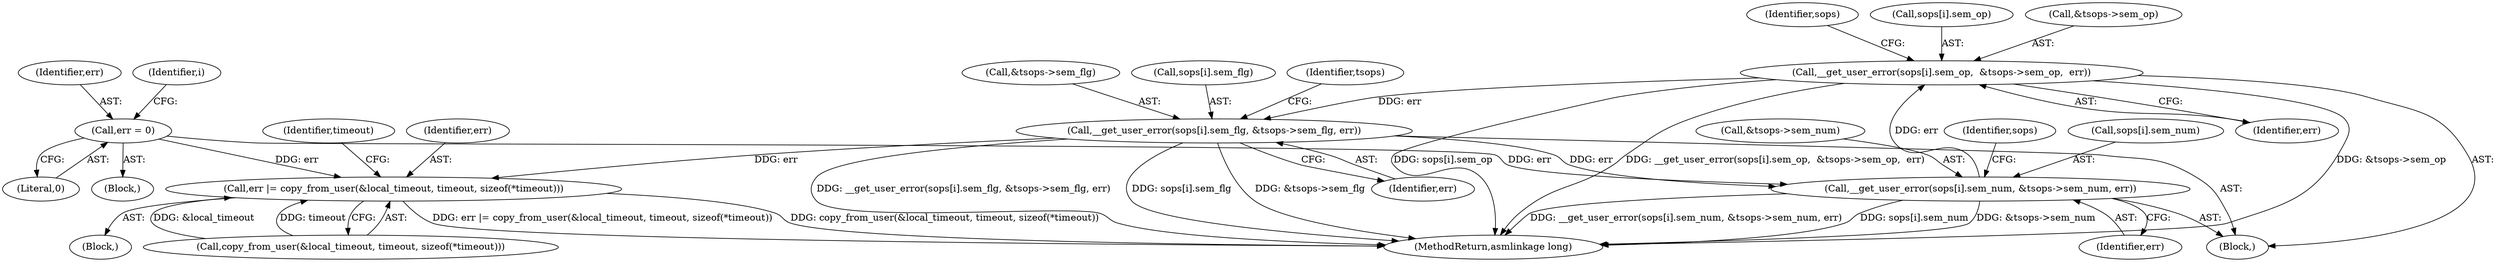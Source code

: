 digraph "0_linux_0f22072ab50cac7983f9660d33974b45184da4f9@array" {
"1000161" [label="(Call,__get_user_error(sops[i].sem_op,  &tsops->sem_op,  err))"];
"1000150" [label="(Call,__get_user_error(sops[i].sem_num, &tsops->sem_num, err))"];
"1000172" [label="(Call,__get_user_error(sops[i].sem_flg, &tsops->sem_flg, err))"];
"1000161" [label="(Call,__get_user_error(sops[i].sem_op,  &tsops->sem_op,  err))"];
"1000137" [label="(Call,err = 0)"];
"1000188" [label="(Call,err |= copy_from_user(&local_timeout, timeout, sizeof(*timeout)))"];
"1000175" [label="(Identifier,sops)"];
"1000178" [label="(Call,&tsops->sem_flg)"];
"1000139" [label="(Literal,0)"];
"1000138" [label="(Identifier,err)"];
"1000171" [label="(Identifier,err)"];
"1000156" [label="(Call,&tsops->sem_num)"];
"1000137" [label="(Call,err = 0)"];
"1000187" [label="(Block,)"];
"1000173" [label="(Call,sops[i].sem_flg)"];
"1000149" [label="(Block,)"];
"1000172" [label="(Call,__get_user_error(sops[i].sem_flg, &tsops->sem_flg, err))"];
"1000198" [label="(Identifier,timeout)"];
"1000182" [label="(Identifier,err)"];
"1000162" [label="(Call,sops[i].sem_op)"];
"1000190" [label="(Call,copy_from_user(&local_timeout, timeout, sizeof(*timeout)))"];
"1000160" [label="(Identifier,err)"];
"1000167" [label="(Call,&tsops->sem_op)"];
"1000164" [label="(Identifier,sops)"];
"1000189" [label="(Identifier,err)"];
"1000151" [label="(Call,sops[i].sem_num)"];
"1000142" [label="(Identifier,i)"];
"1000229" [label="(MethodReturn,asmlinkage long)"];
"1000188" [label="(Call,err |= copy_from_user(&local_timeout, timeout, sizeof(*timeout)))"];
"1000106" [label="(Block,)"];
"1000150" [label="(Call,__get_user_error(sops[i].sem_num, &tsops->sem_num, err))"];
"1000184" [label="(Identifier,tsops)"];
"1000161" [label="(Call,__get_user_error(sops[i].sem_op,  &tsops->sem_op,  err))"];
"1000161" -> "1000149"  [label="AST: "];
"1000161" -> "1000171"  [label="CFG: "];
"1000162" -> "1000161"  [label="AST: "];
"1000167" -> "1000161"  [label="AST: "];
"1000171" -> "1000161"  [label="AST: "];
"1000175" -> "1000161"  [label="CFG: "];
"1000161" -> "1000229"  [label="DDG: &tsops->sem_op"];
"1000161" -> "1000229"  [label="DDG: sops[i].sem_op"];
"1000161" -> "1000229"  [label="DDG: __get_user_error(sops[i].sem_op,  &tsops->sem_op,  err)"];
"1000150" -> "1000161"  [label="DDG: err"];
"1000161" -> "1000172"  [label="DDG: err"];
"1000150" -> "1000149"  [label="AST: "];
"1000150" -> "1000160"  [label="CFG: "];
"1000151" -> "1000150"  [label="AST: "];
"1000156" -> "1000150"  [label="AST: "];
"1000160" -> "1000150"  [label="AST: "];
"1000164" -> "1000150"  [label="CFG: "];
"1000150" -> "1000229"  [label="DDG: sops[i].sem_num"];
"1000150" -> "1000229"  [label="DDG: &tsops->sem_num"];
"1000150" -> "1000229"  [label="DDG: __get_user_error(sops[i].sem_num, &tsops->sem_num, err)"];
"1000172" -> "1000150"  [label="DDG: err"];
"1000137" -> "1000150"  [label="DDG: err"];
"1000172" -> "1000149"  [label="AST: "];
"1000172" -> "1000182"  [label="CFG: "];
"1000173" -> "1000172"  [label="AST: "];
"1000178" -> "1000172"  [label="AST: "];
"1000182" -> "1000172"  [label="AST: "];
"1000184" -> "1000172"  [label="CFG: "];
"1000172" -> "1000229"  [label="DDG: &tsops->sem_flg"];
"1000172" -> "1000229"  [label="DDG: __get_user_error(sops[i].sem_flg, &tsops->sem_flg, err)"];
"1000172" -> "1000229"  [label="DDG: sops[i].sem_flg"];
"1000172" -> "1000188"  [label="DDG: err"];
"1000137" -> "1000106"  [label="AST: "];
"1000137" -> "1000139"  [label="CFG: "];
"1000138" -> "1000137"  [label="AST: "];
"1000139" -> "1000137"  [label="AST: "];
"1000142" -> "1000137"  [label="CFG: "];
"1000137" -> "1000188"  [label="DDG: err"];
"1000188" -> "1000187"  [label="AST: "];
"1000188" -> "1000190"  [label="CFG: "];
"1000189" -> "1000188"  [label="AST: "];
"1000190" -> "1000188"  [label="AST: "];
"1000198" -> "1000188"  [label="CFG: "];
"1000188" -> "1000229"  [label="DDG: copy_from_user(&local_timeout, timeout, sizeof(*timeout))"];
"1000188" -> "1000229"  [label="DDG: err |= copy_from_user(&local_timeout, timeout, sizeof(*timeout))"];
"1000190" -> "1000188"  [label="DDG: &local_timeout"];
"1000190" -> "1000188"  [label="DDG: timeout"];
}
